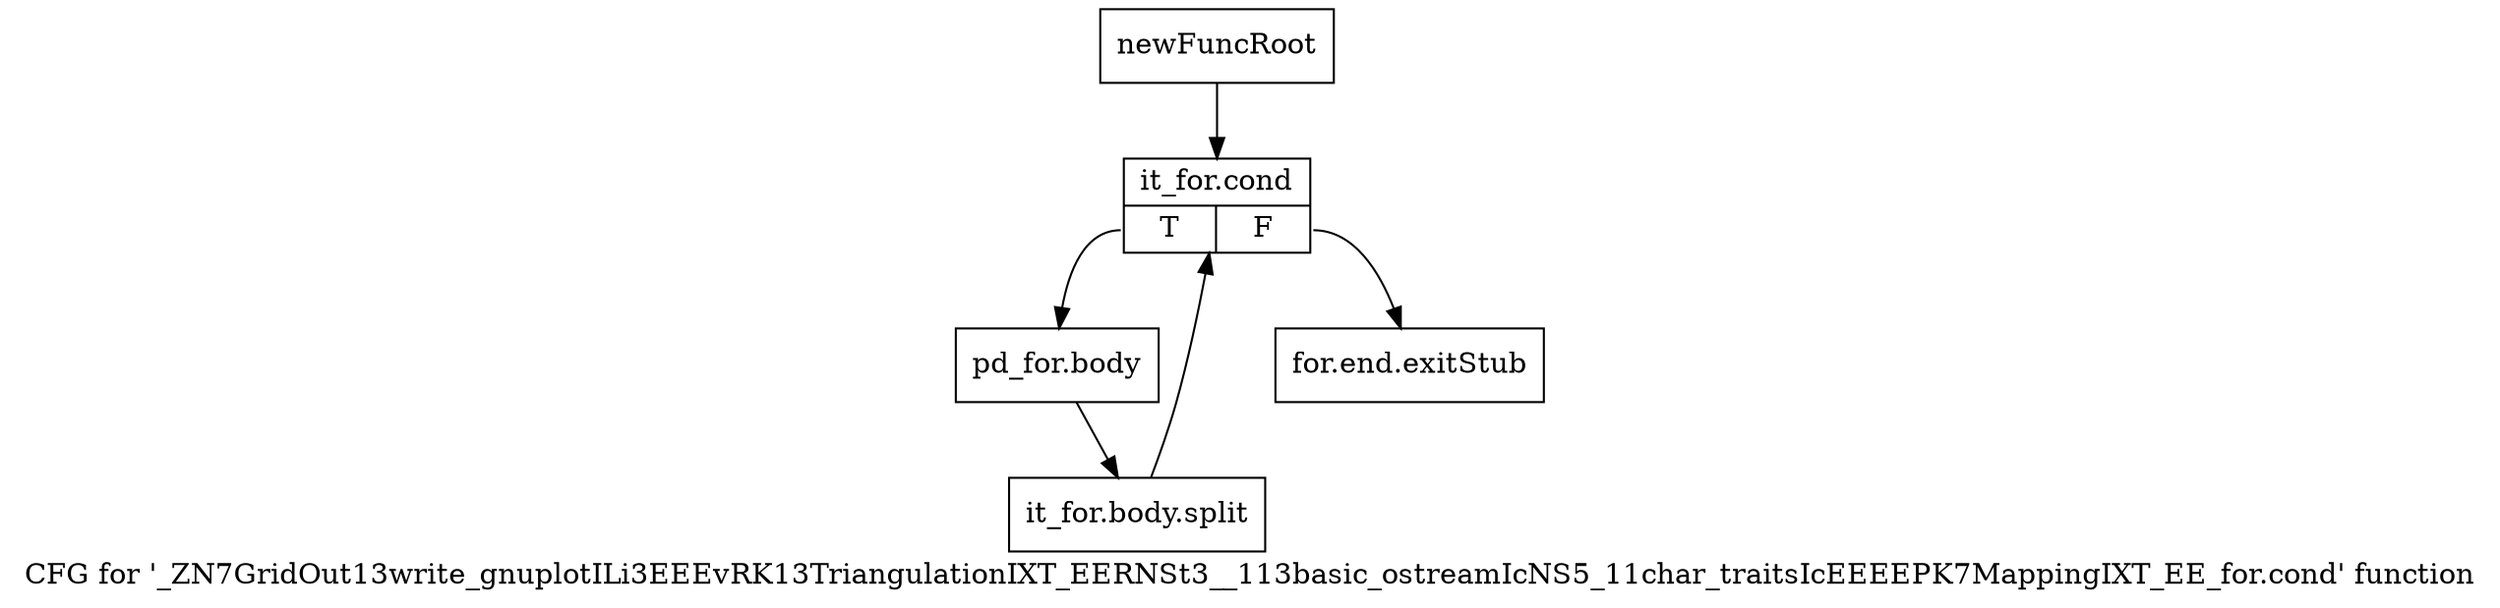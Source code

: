 digraph "CFG for '_ZN7GridOut13write_gnuplotILi3EEEvRK13TriangulationIXT_EERNSt3__113basic_ostreamIcNS5_11char_traitsIcEEEEPK7MappingIXT_EE_for.cond' function" {
	label="CFG for '_ZN7GridOut13write_gnuplotILi3EEEvRK13TriangulationIXT_EERNSt3__113basic_ostreamIcNS5_11char_traitsIcEEEEPK7MappingIXT_EE_for.cond' function";

	Node0x93b0fd0 [shape=record,label="{newFuncRoot}"];
	Node0x93b0fd0 -> Node0x93b1070;
	Node0x93b1020 [shape=record,label="{for.end.exitStub}"];
	Node0x93b1070 [shape=record,label="{it_for.cond|{<s0>T|<s1>F}}"];
	Node0x93b1070:s0 -> Node0x93b10c0;
	Node0x93b1070:s1 -> Node0x93b1020;
	Node0x93b10c0 [shape=record,label="{pd_for.body}"];
	Node0x93b10c0 -> Node0xb5c3110;
	Node0xb5c3110 [shape=record,label="{it_for.body.split}"];
	Node0xb5c3110 -> Node0x93b1070;
}
